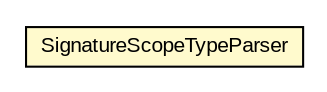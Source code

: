 #!/usr/local/bin/dot
#
# Class diagram 
# Generated by UMLGraph version R5_6-24-gf6e263 (http://www.umlgraph.org/)
#

digraph G {
	edge [fontname="arial",fontsize=10,labelfontname="arial",labelfontsize=10];
	node [fontname="arial",fontsize=10,shape=plaintext];
	nodesep=0.25;
	ranksep=0.5;
	// eu.europa.esig.dss.jaxb.parsers.SignatureScopeTypeParser
	c648676 [label=<<table title="eu.europa.esig.dss.jaxb.parsers.SignatureScopeTypeParser" border="0" cellborder="1" cellspacing="0" cellpadding="2" port="p" bgcolor="lemonChiffon" href="./SignatureScopeTypeParser.html">
		<tr><td><table border="0" cellspacing="0" cellpadding="1">
<tr><td align="center" balign="center"> SignatureScopeTypeParser </td></tr>
		</table></td></tr>
		</table>>, URL="./SignatureScopeTypeParser.html", fontname="arial", fontcolor="black", fontsize=10.0];
}

